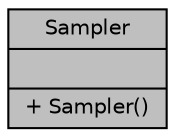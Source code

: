 digraph "Sampler"
{
  edge [fontname="Helvetica",fontsize="10",labelfontname="Helvetica",labelfontsize="10"];
  node [fontname="Helvetica",fontsize="10",shape=record];
  Node1 [label="{Sampler\n||+ Sampler()\l}",height=0.2,width=0.4,color="black", fillcolor="grey75", style="filled", fontcolor="black"];
}

